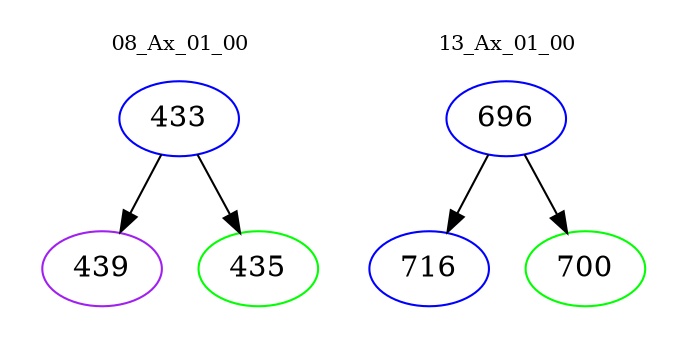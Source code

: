 digraph{
subgraph cluster_0 {
color = white
label = "08_Ax_01_00";
fontsize=10;
T0_433 [label="433", color="blue"]
T0_433 -> T0_439 [color="black"]
T0_439 [label="439", color="purple"]
T0_433 -> T0_435 [color="black"]
T0_435 [label="435", color="green"]
}
subgraph cluster_1 {
color = white
label = "13_Ax_01_00";
fontsize=10;
T1_696 [label="696", color="blue"]
T1_696 -> T1_716 [color="black"]
T1_716 [label="716", color="blue"]
T1_696 -> T1_700 [color="black"]
T1_700 [label="700", color="green"]
}
}
